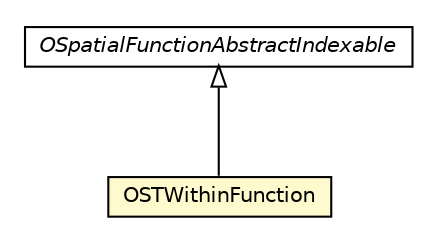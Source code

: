 #!/usr/local/bin/dot
#
# Class diagram 
# Generated by UMLGraph version R5_6-24-gf6e263 (http://www.umlgraph.org/)
#

digraph G {
	edge [fontname="Helvetica",fontsize=10,labelfontname="Helvetica",labelfontsize=10];
	node [fontname="Helvetica",fontsize=10,shape=plaintext];
	nodesep=0.25;
	ranksep=0.5;
	// com.orientechnologies.spatial.functions.OSTWithinFunction
	c6210439 [label=<<table title="com.orientechnologies.spatial.functions.OSTWithinFunction" border="0" cellborder="1" cellspacing="0" cellpadding="2" port="p" bgcolor="lemonChiffon" href="./OSTWithinFunction.html">
		<tr><td><table border="0" cellspacing="0" cellpadding="1">
<tr><td align="center" balign="center"> OSTWithinFunction </td></tr>
		</table></td></tr>
		</table>>, URL="./OSTWithinFunction.html", fontname="Helvetica", fontcolor="black", fontsize=10.0];
	// com.orientechnologies.spatial.functions.OSpatialFunctionAbstractIndexable
	c6210449 [label=<<table title="com.orientechnologies.spatial.functions.OSpatialFunctionAbstractIndexable" border="0" cellborder="1" cellspacing="0" cellpadding="2" port="p" href="./OSpatialFunctionAbstractIndexable.html">
		<tr><td><table border="0" cellspacing="0" cellpadding="1">
<tr><td align="center" balign="center"><font face="Helvetica-Oblique"> OSpatialFunctionAbstractIndexable </font></td></tr>
		</table></td></tr>
		</table>>, URL="./OSpatialFunctionAbstractIndexable.html", fontname="Helvetica", fontcolor="black", fontsize=10.0];
	//com.orientechnologies.spatial.functions.OSTWithinFunction extends com.orientechnologies.spatial.functions.OSpatialFunctionAbstractIndexable
	c6210449:p -> c6210439:p [dir=back,arrowtail=empty];
}

